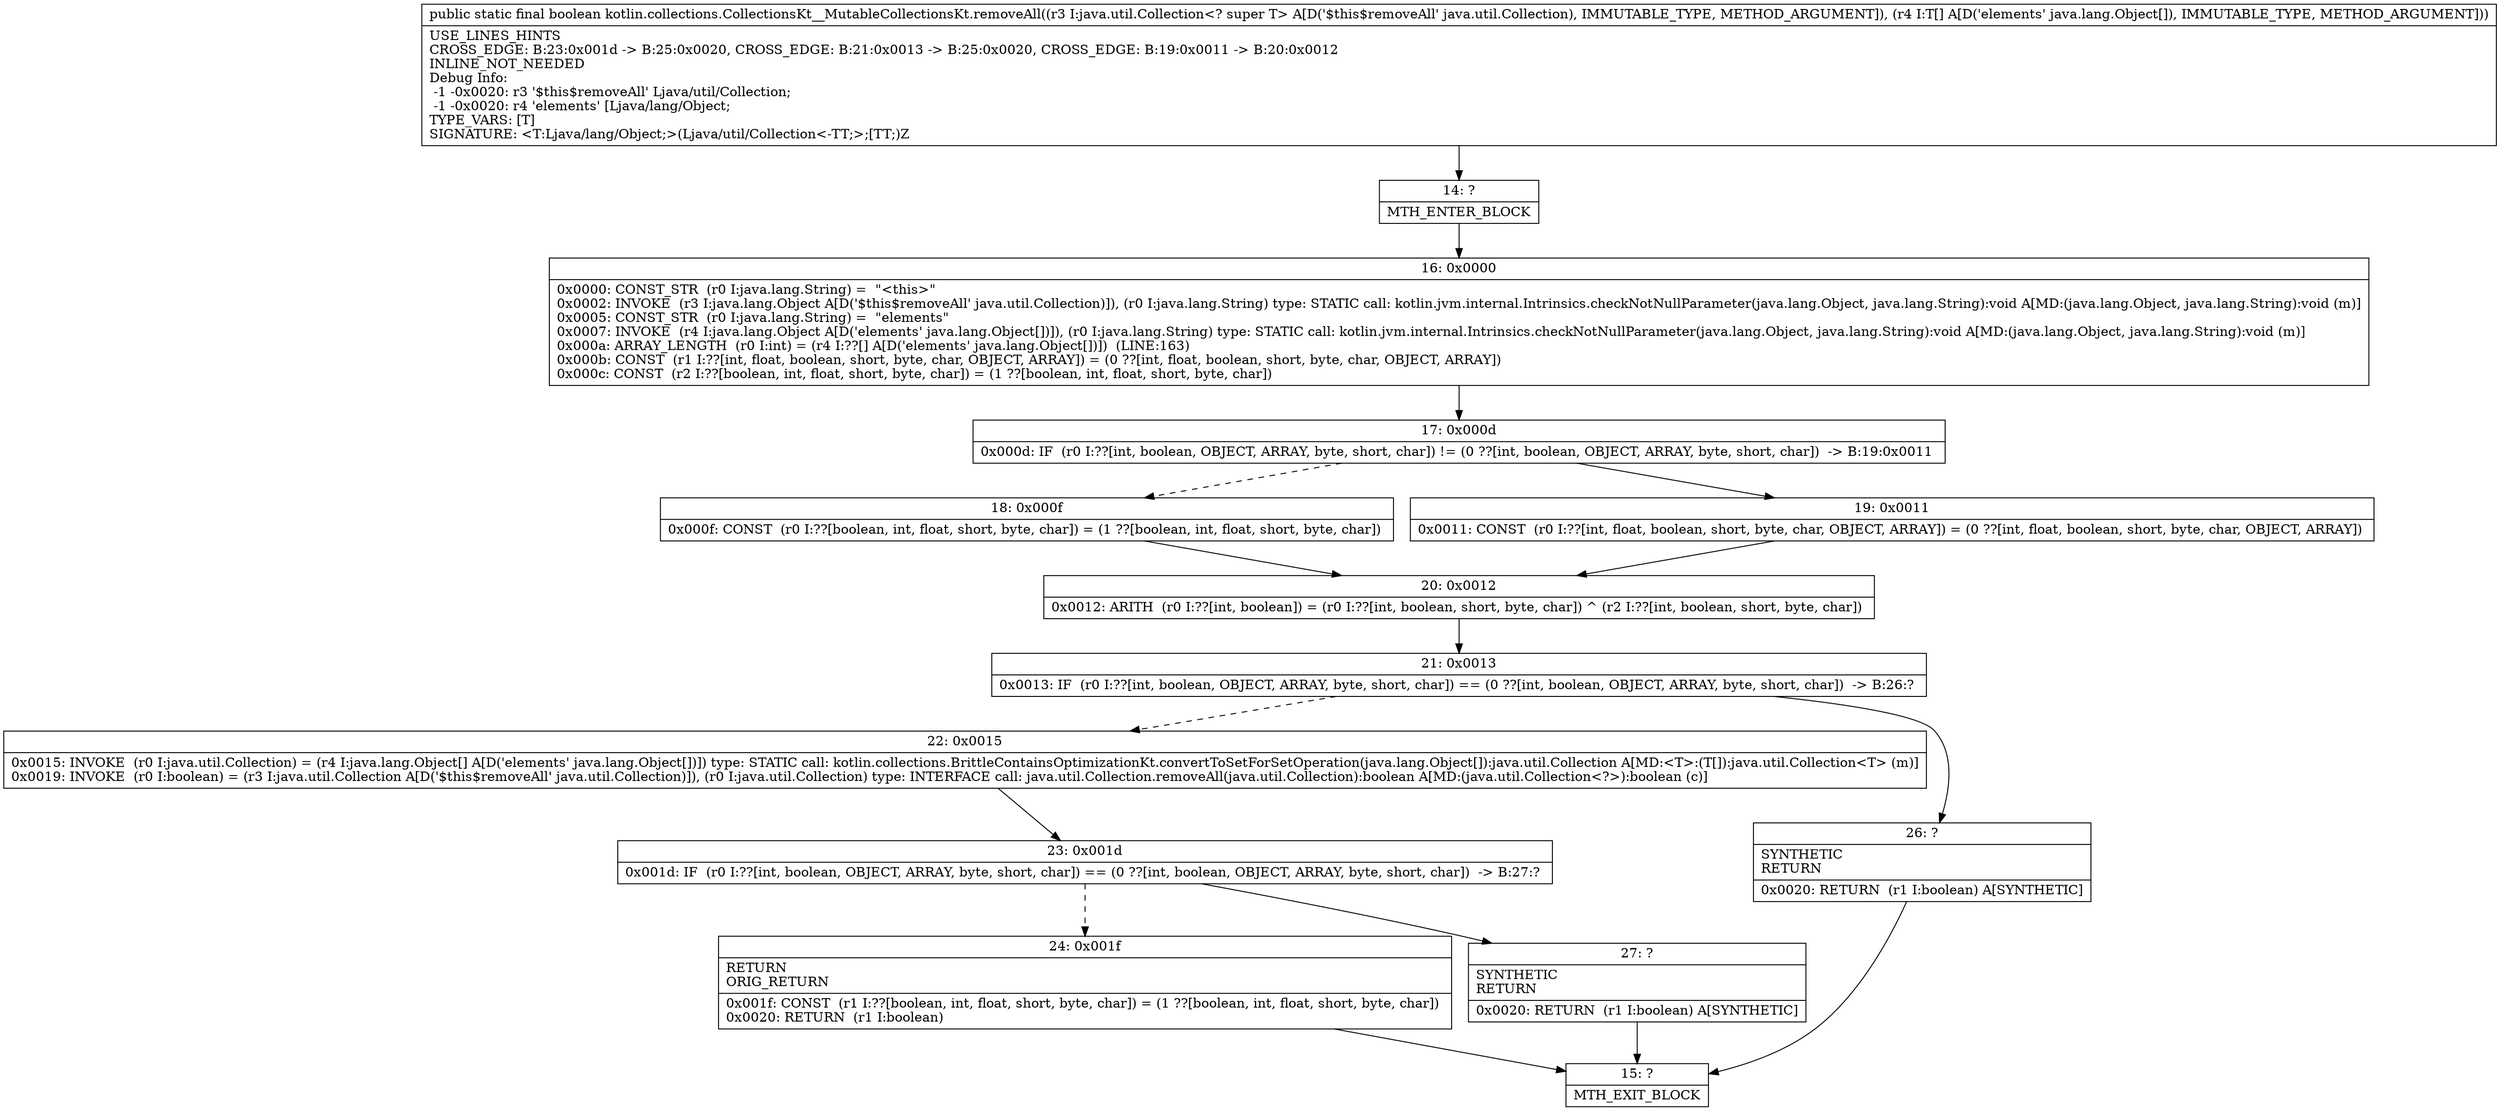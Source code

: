 digraph "CFG forkotlin.collections.CollectionsKt__MutableCollectionsKt.removeAll(Ljava\/util\/Collection;[Ljava\/lang\/Object;)Z" {
Node_14 [shape=record,label="{14\:\ ?|MTH_ENTER_BLOCK\l}"];
Node_16 [shape=record,label="{16\:\ 0x0000|0x0000: CONST_STR  (r0 I:java.lang.String) =  \"\<this\>\" \l0x0002: INVOKE  (r3 I:java.lang.Object A[D('$this$removeAll' java.util.Collection)]), (r0 I:java.lang.String) type: STATIC call: kotlin.jvm.internal.Intrinsics.checkNotNullParameter(java.lang.Object, java.lang.String):void A[MD:(java.lang.Object, java.lang.String):void (m)]\l0x0005: CONST_STR  (r0 I:java.lang.String) =  \"elements\" \l0x0007: INVOKE  (r4 I:java.lang.Object A[D('elements' java.lang.Object[])]), (r0 I:java.lang.String) type: STATIC call: kotlin.jvm.internal.Intrinsics.checkNotNullParameter(java.lang.Object, java.lang.String):void A[MD:(java.lang.Object, java.lang.String):void (m)]\l0x000a: ARRAY_LENGTH  (r0 I:int) = (r4 I:??[] A[D('elements' java.lang.Object[])])  (LINE:163)\l0x000b: CONST  (r1 I:??[int, float, boolean, short, byte, char, OBJECT, ARRAY]) = (0 ??[int, float, boolean, short, byte, char, OBJECT, ARRAY]) \l0x000c: CONST  (r2 I:??[boolean, int, float, short, byte, char]) = (1 ??[boolean, int, float, short, byte, char]) \l}"];
Node_17 [shape=record,label="{17\:\ 0x000d|0x000d: IF  (r0 I:??[int, boolean, OBJECT, ARRAY, byte, short, char]) != (0 ??[int, boolean, OBJECT, ARRAY, byte, short, char])  \-\> B:19:0x0011 \l}"];
Node_18 [shape=record,label="{18\:\ 0x000f|0x000f: CONST  (r0 I:??[boolean, int, float, short, byte, char]) = (1 ??[boolean, int, float, short, byte, char]) \l}"];
Node_20 [shape=record,label="{20\:\ 0x0012|0x0012: ARITH  (r0 I:??[int, boolean]) = (r0 I:??[int, boolean, short, byte, char]) ^ (r2 I:??[int, boolean, short, byte, char]) \l}"];
Node_21 [shape=record,label="{21\:\ 0x0013|0x0013: IF  (r0 I:??[int, boolean, OBJECT, ARRAY, byte, short, char]) == (0 ??[int, boolean, OBJECT, ARRAY, byte, short, char])  \-\> B:26:? \l}"];
Node_22 [shape=record,label="{22\:\ 0x0015|0x0015: INVOKE  (r0 I:java.util.Collection) = (r4 I:java.lang.Object[] A[D('elements' java.lang.Object[])]) type: STATIC call: kotlin.collections.BrittleContainsOptimizationKt.convertToSetForSetOperation(java.lang.Object[]):java.util.Collection A[MD:\<T\>:(T[]):java.util.Collection\<T\> (m)]\l0x0019: INVOKE  (r0 I:boolean) = (r3 I:java.util.Collection A[D('$this$removeAll' java.util.Collection)]), (r0 I:java.util.Collection) type: INTERFACE call: java.util.Collection.removeAll(java.util.Collection):boolean A[MD:(java.util.Collection\<?\>):boolean (c)]\l}"];
Node_23 [shape=record,label="{23\:\ 0x001d|0x001d: IF  (r0 I:??[int, boolean, OBJECT, ARRAY, byte, short, char]) == (0 ??[int, boolean, OBJECT, ARRAY, byte, short, char])  \-\> B:27:? \l}"];
Node_24 [shape=record,label="{24\:\ 0x001f|RETURN\lORIG_RETURN\l|0x001f: CONST  (r1 I:??[boolean, int, float, short, byte, char]) = (1 ??[boolean, int, float, short, byte, char]) \l0x0020: RETURN  (r1 I:boolean) \l}"];
Node_15 [shape=record,label="{15\:\ ?|MTH_EXIT_BLOCK\l}"];
Node_27 [shape=record,label="{27\:\ ?|SYNTHETIC\lRETURN\l|0x0020: RETURN  (r1 I:boolean) A[SYNTHETIC]\l}"];
Node_26 [shape=record,label="{26\:\ ?|SYNTHETIC\lRETURN\l|0x0020: RETURN  (r1 I:boolean) A[SYNTHETIC]\l}"];
Node_19 [shape=record,label="{19\:\ 0x0011|0x0011: CONST  (r0 I:??[int, float, boolean, short, byte, char, OBJECT, ARRAY]) = (0 ??[int, float, boolean, short, byte, char, OBJECT, ARRAY]) \l}"];
MethodNode[shape=record,label="{public static final boolean kotlin.collections.CollectionsKt__MutableCollectionsKt.removeAll((r3 I:java.util.Collection\<? super T\> A[D('$this$removeAll' java.util.Collection), IMMUTABLE_TYPE, METHOD_ARGUMENT]), (r4 I:T[] A[D('elements' java.lang.Object[]), IMMUTABLE_TYPE, METHOD_ARGUMENT]))  | USE_LINES_HINTS\lCROSS_EDGE: B:23:0x001d \-\> B:25:0x0020, CROSS_EDGE: B:21:0x0013 \-\> B:25:0x0020, CROSS_EDGE: B:19:0x0011 \-\> B:20:0x0012\lINLINE_NOT_NEEDED\lDebug Info:\l  \-1 \-0x0020: r3 '$this$removeAll' Ljava\/util\/Collection;\l  \-1 \-0x0020: r4 'elements' [Ljava\/lang\/Object;\lTYPE_VARS: [T]\lSIGNATURE: \<T:Ljava\/lang\/Object;\>(Ljava\/util\/Collection\<\-TT;\>;[TT;)Z\l}"];
MethodNode -> Node_14;Node_14 -> Node_16;
Node_16 -> Node_17;
Node_17 -> Node_18[style=dashed];
Node_17 -> Node_19;
Node_18 -> Node_20;
Node_20 -> Node_21;
Node_21 -> Node_22[style=dashed];
Node_21 -> Node_26;
Node_22 -> Node_23;
Node_23 -> Node_24[style=dashed];
Node_23 -> Node_27;
Node_24 -> Node_15;
Node_27 -> Node_15;
Node_26 -> Node_15;
Node_19 -> Node_20;
}


